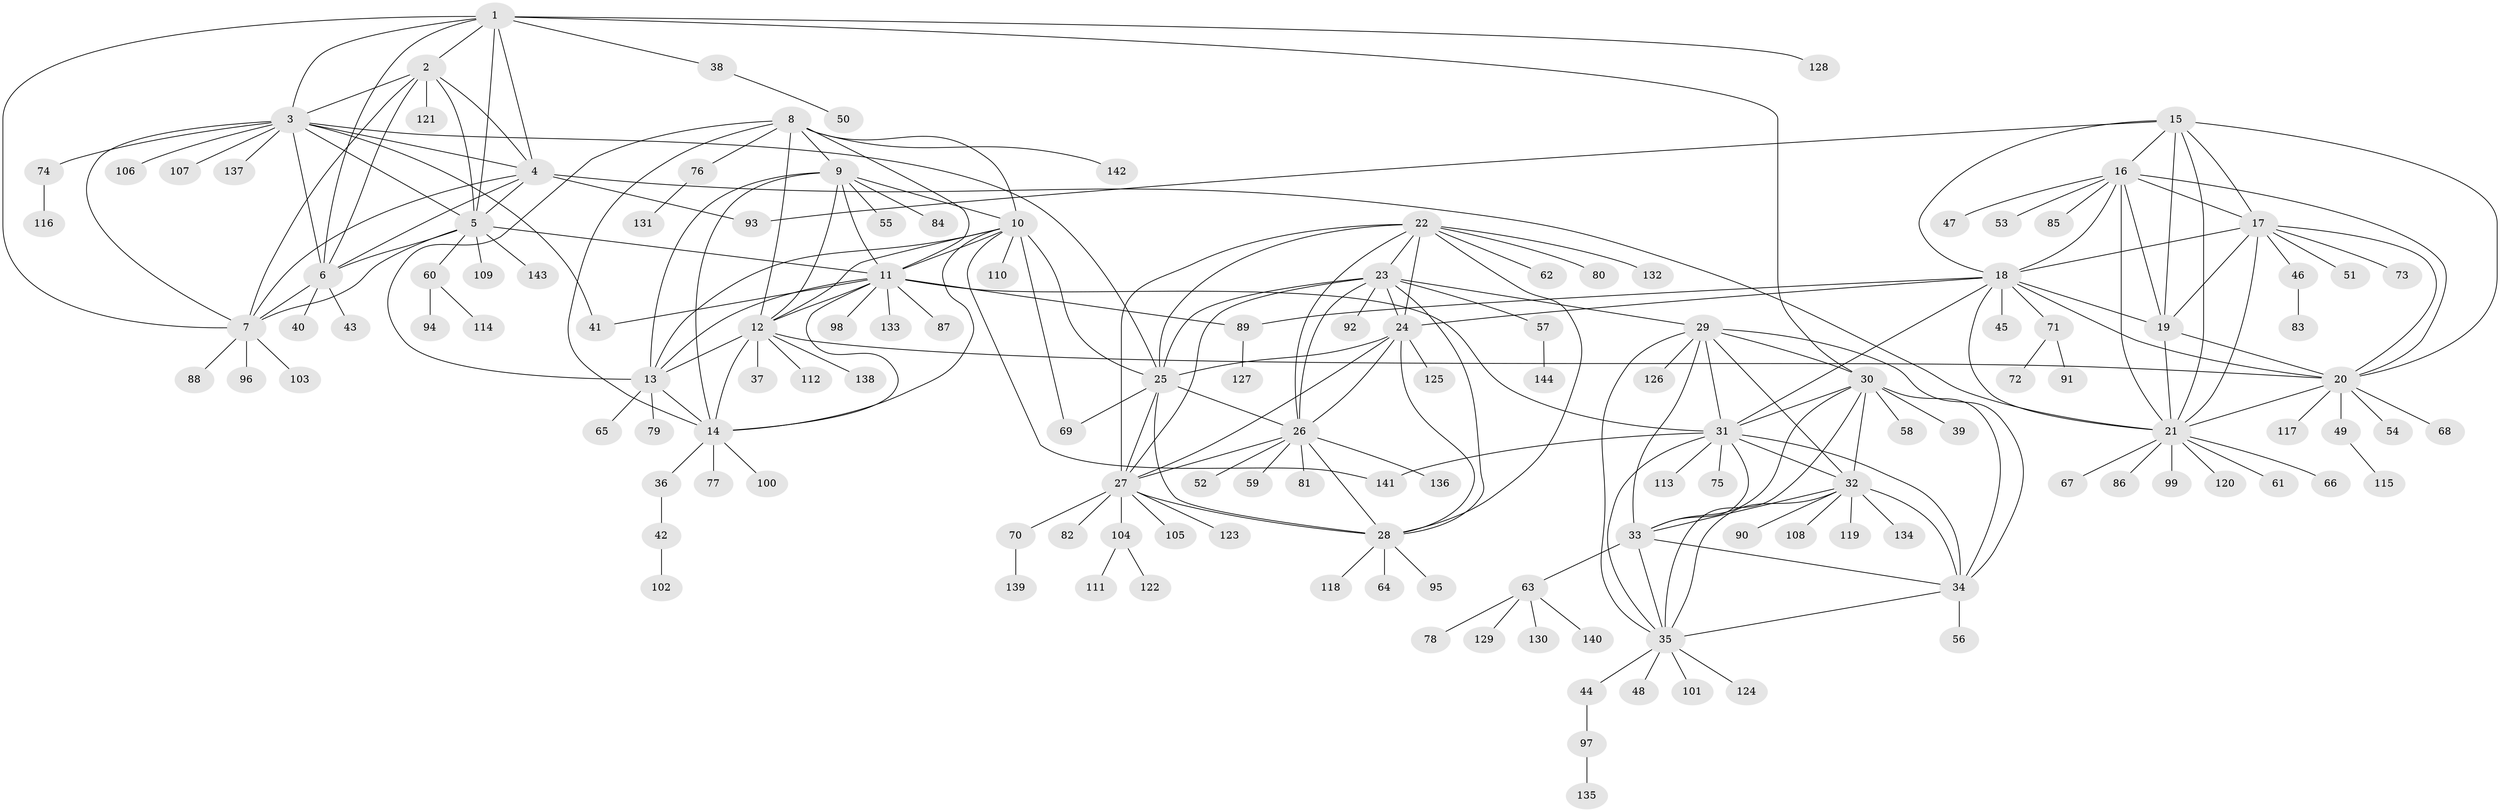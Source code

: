 // Generated by graph-tools (version 1.1) at 2025/50/03/09/25 03:50:29]
// undirected, 144 vertices, 229 edges
graph export_dot {
graph [start="1"]
  node [color=gray90,style=filled];
  1;
  2;
  3;
  4;
  5;
  6;
  7;
  8;
  9;
  10;
  11;
  12;
  13;
  14;
  15;
  16;
  17;
  18;
  19;
  20;
  21;
  22;
  23;
  24;
  25;
  26;
  27;
  28;
  29;
  30;
  31;
  32;
  33;
  34;
  35;
  36;
  37;
  38;
  39;
  40;
  41;
  42;
  43;
  44;
  45;
  46;
  47;
  48;
  49;
  50;
  51;
  52;
  53;
  54;
  55;
  56;
  57;
  58;
  59;
  60;
  61;
  62;
  63;
  64;
  65;
  66;
  67;
  68;
  69;
  70;
  71;
  72;
  73;
  74;
  75;
  76;
  77;
  78;
  79;
  80;
  81;
  82;
  83;
  84;
  85;
  86;
  87;
  88;
  89;
  90;
  91;
  92;
  93;
  94;
  95;
  96;
  97;
  98;
  99;
  100;
  101;
  102;
  103;
  104;
  105;
  106;
  107;
  108;
  109;
  110;
  111;
  112;
  113;
  114;
  115;
  116;
  117;
  118;
  119;
  120;
  121;
  122;
  123;
  124;
  125;
  126;
  127;
  128;
  129;
  130;
  131;
  132;
  133;
  134;
  135;
  136;
  137;
  138;
  139;
  140;
  141;
  142;
  143;
  144;
  1 -- 2;
  1 -- 3;
  1 -- 4;
  1 -- 5;
  1 -- 6;
  1 -- 7;
  1 -- 30;
  1 -- 38;
  1 -- 128;
  2 -- 3;
  2 -- 4;
  2 -- 5;
  2 -- 6;
  2 -- 7;
  2 -- 121;
  3 -- 4;
  3 -- 5;
  3 -- 6;
  3 -- 7;
  3 -- 25;
  3 -- 41;
  3 -- 74;
  3 -- 106;
  3 -- 107;
  3 -- 137;
  4 -- 5;
  4 -- 6;
  4 -- 7;
  4 -- 21;
  4 -- 93;
  5 -- 6;
  5 -- 7;
  5 -- 11;
  5 -- 60;
  5 -- 109;
  5 -- 143;
  6 -- 7;
  6 -- 40;
  6 -- 43;
  7 -- 88;
  7 -- 96;
  7 -- 103;
  8 -- 9;
  8 -- 10;
  8 -- 11;
  8 -- 12;
  8 -- 13;
  8 -- 14;
  8 -- 76;
  8 -- 142;
  9 -- 10;
  9 -- 11;
  9 -- 12;
  9 -- 13;
  9 -- 14;
  9 -- 55;
  9 -- 84;
  10 -- 11;
  10 -- 12;
  10 -- 13;
  10 -- 14;
  10 -- 25;
  10 -- 69;
  10 -- 110;
  10 -- 141;
  11 -- 12;
  11 -- 13;
  11 -- 14;
  11 -- 31;
  11 -- 41;
  11 -- 87;
  11 -- 89;
  11 -- 98;
  11 -- 133;
  12 -- 13;
  12 -- 14;
  12 -- 20;
  12 -- 37;
  12 -- 112;
  12 -- 138;
  13 -- 14;
  13 -- 65;
  13 -- 79;
  14 -- 36;
  14 -- 77;
  14 -- 100;
  15 -- 16;
  15 -- 17;
  15 -- 18;
  15 -- 19;
  15 -- 20;
  15 -- 21;
  15 -- 93;
  16 -- 17;
  16 -- 18;
  16 -- 19;
  16 -- 20;
  16 -- 21;
  16 -- 47;
  16 -- 53;
  16 -- 85;
  17 -- 18;
  17 -- 19;
  17 -- 20;
  17 -- 21;
  17 -- 46;
  17 -- 51;
  17 -- 73;
  18 -- 19;
  18 -- 20;
  18 -- 21;
  18 -- 24;
  18 -- 31;
  18 -- 45;
  18 -- 71;
  18 -- 89;
  19 -- 20;
  19 -- 21;
  20 -- 21;
  20 -- 49;
  20 -- 54;
  20 -- 68;
  20 -- 117;
  21 -- 61;
  21 -- 66;
  21 -- 67;
  21 -- 86;
  21 -- 99;
  21 -- 120;
  22 -- 23;
  22 -- 24;
  22 -- 25;
  22 -- 26;
  22 -- 27;
  22 -- 28;
  22 -- 62;
  22 -- 80;
  22 -- 132;
  23 -- 24;
  23 -- 25;
  23 -- 26;
  23 -- 27;
  23 -- 28;
  23 -- 29;
  23 -- 57;
  23 -- 92;
  24 -- 25;
  24 -- 26;
  24 -- 27;
  24 -- 28;
  24 -- 125;
  25 -- 26;
  25 -- 27;
  25 -- 28;
  25 -- 69;
  26 -- 27;
  26 -- 28;
  26 -- 52;
  26 -- 59;
  26 -- 81;
  26 -- 136;
  27 -- 28;
  27 -- 70;
  27 -- 82;
  27 -- 104;
  27 -- 105;
  27 -- 123;
  28 -- 64;
  28 -- 95;
  28 -- 118;
  29 -- 30;
  29 -- 31;
  29 -- 32;
  29 -- 33;
  29 -- 34;
  29 -- 35;
  29 -- 126;
  30 -- 31;
  30 -- 32;
  30 -- 33;
  30 -- 34;
  30 -- 35;
  30 -- 39;
  30 -- 58;
  31 -- 32;
  31 -- 33;
  31 -- 34;
  31 -- 35;
  31 -- 75;
  31 -- 113;
  31 -- 141;
  32 -- 33;
  32 -- 34;
  32 -- 35;
  32 -- 90;
  32 -- 108;
  32 -- 119;
  32 -- 134;
  33 -- 34;
  33 -- 35;
  33 -- 63;
  34 -- 35;
  34 -- 56;
  35 -- 44;
  35 -- 48;
  35 -- 101;
  35 -- 124;
  36 -- 42;
  38 -- 50;
  42 -- 102;
  44 -- 97;
  46 -- 83;
  49 -- 115;
  57 -- 144;
  60 -- 94;
  60 -- 114;
  63 -- 78;
  63 -- 129;
  63 -- 130;
  63 -- 140;
  70 -- 139;
  71 -- 72;
  71 -- 91;
  74 -- 116;
  76 -- 131;
  89 -- 127;
  97 -- 135;
  104 -- 111;
  104 -- 122;
}
